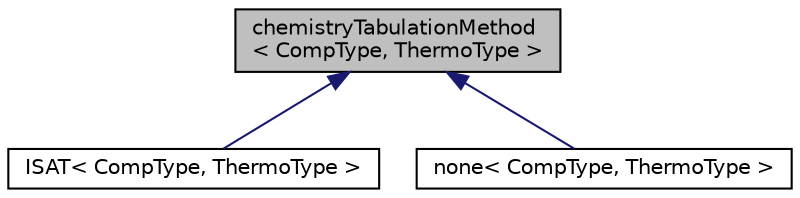 digraph "chemistryTabulationMethod&lt; CompType, ThermoType &gt;"
{
  bgcolor="transparent";
  edge [fontname="Helvetica",fontsize="10",labelfontname="Helvetica",labelfontsize="10"];
  node [fontname="Helvetica",fontsize="10",shape=record];
  Node0 [label="chemistryTabulationMethod\l\< CompType, ThermoType \>",height=0.2,width=0.4,color="black", fillcolor="grey75", style="filled", fontcolor="black"];
  Node0 -> Node1 [dir="back",color="midnightblue",fontsize="10",style="solid",fontname="Helvetica"];
  Node1 [label="ISAT\< CompType, ThermoType \>",height=0.2,width=0.4,color="black",URL="$a31129.html",tooltip="Implementation of the ISAT (In-situ adaptive tabulation), for chemistry calculation. "];
  Node0 -> Node2 [dir="back",color="midnightblue",fontsize="10",style="solid",fontname="Helvetica"];
  Node2 [label="none\< CompType, ThermoType \>",height=0.2,width=0.4,color="black",URL="$a31133.html"];
}
